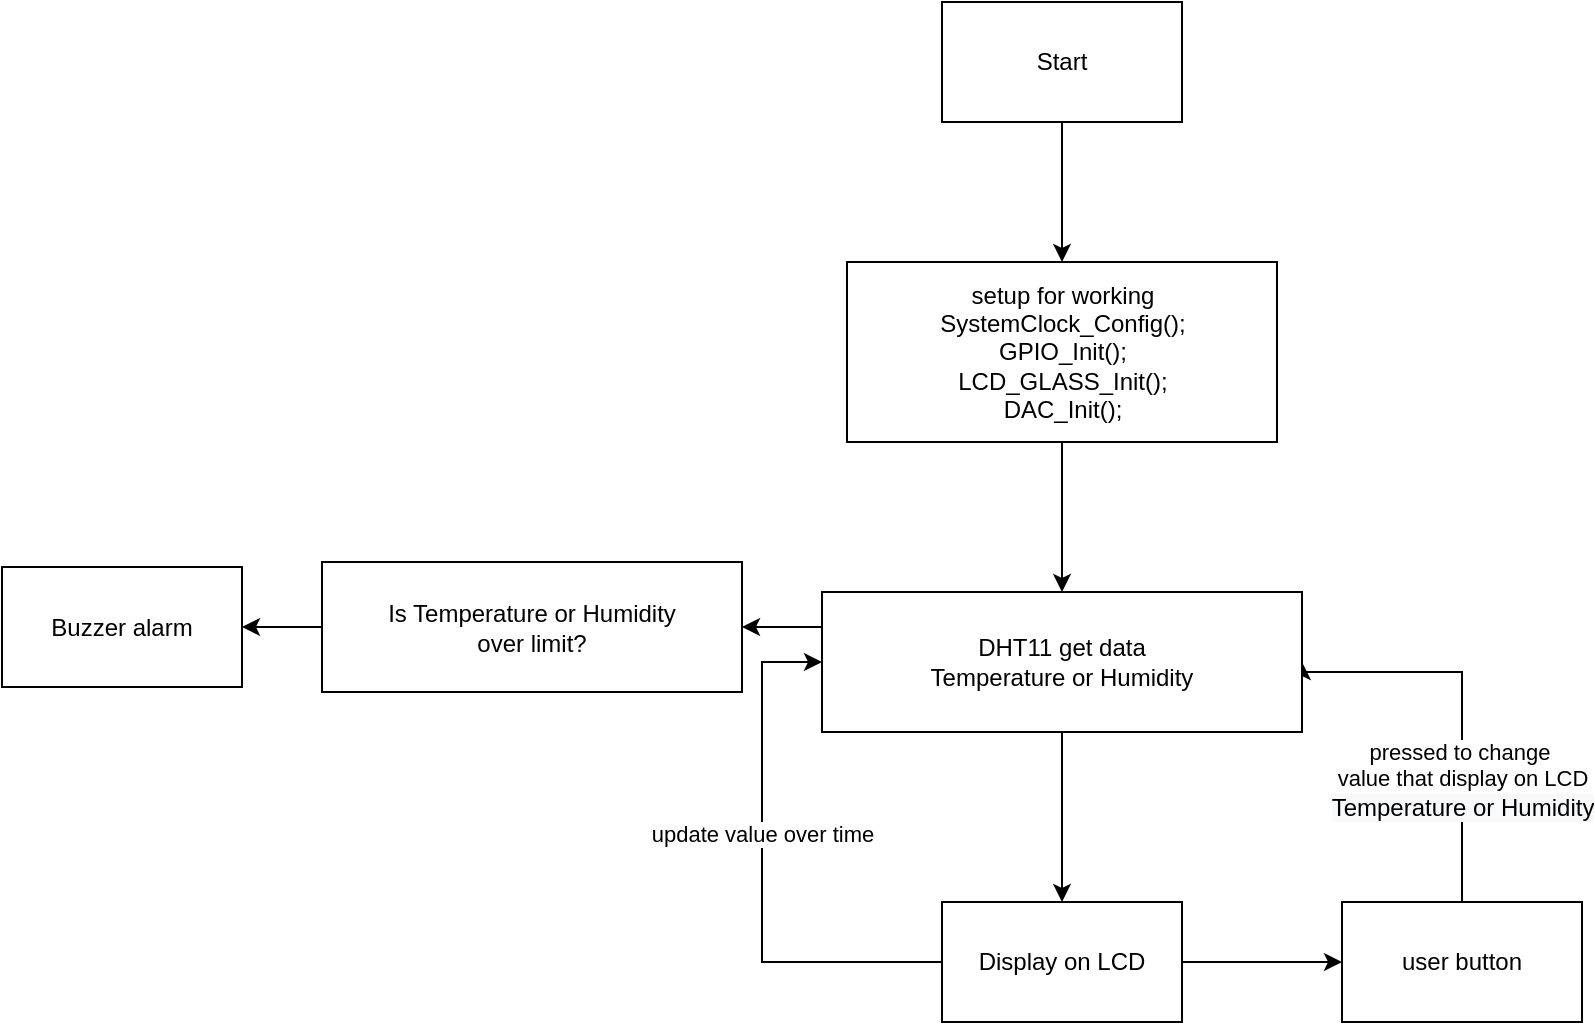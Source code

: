 <mxfile version="20.2.7" type="google"><diagram id="hWwx7uKUYP5o2O8MAMHt" name="flowchart"><mxGraphModel grid="1" page="1" gridSize="10" guides="1" tooltips="1" connect="1" arrows="1" fold="1" pageScale="1" pageWidth="850" pageHeight="1100" math="0" shadow="0"><root><mxCell id="0"/><mxCell id="1" parent="0"/><mxCell id="ss6CLmrahOXaeXvlsxak-7" value="" style="edgeStyle=orthogonalEdgeStyle;rounded=0;orthogonalLoop=1;jettySize=auto;html=1;" edge="1" parent="1" source="ss6CLmrahOXaeXvlsxak-1" target="ss6CLmrahOXaeXvlsxak-2"><mxGeometry relative="1" as="geometry"/></mxCell><mxCell id="ss6CLmrahOXaeXvlsxak-1" value="Start" style="rounded=0;whiteSpace=wrap;html=1;" vertex="1" parent="1"><mxGeometry x="490" y="180" width="120" height="60" as="geometry"/></mxCell><mxCell id="ss6CLmrahOXaeXvlsxak-8" value="" style="edgeStyle=orthogonalEdgeStyle;rounded=0;orthogonalLoop=1;jettySize=auto;html=1;" edge="1" parent="1" source="ss6CLmrahOXaeXvlsxak-2" target="ss6CLmrahOXaeXvlsxak-5"><mxGeometry relative="1" as="geometry"/></mxCell><mxCell id="ss6CLmrahOXaeXvlsxak-2" value="setup for working&lt;br&gt;SystemClock_Config();&lt;br&gt;GPIO_Init();&lt;br&gt;LCD_GLASS_Init();&lt;br&gt;DAC_Init();" style="rounded=0;whiteSpace=wrap;html=1;" vertex="1" parent="1"><mxGeometry x="442.5" y="310" width="215" height="90" as="geometry"/></mxCell><mxCell id="ss6CLmrahOXaeXvlsxak-15" value="pressed to change&amp;nbsp;&lt;br&gt;value that display on LCD&lt;br&gt;&lt;span style=&quot;font-size: 12px; background-color: rgb(248, 249, 250);&quot;&gt;Temperature or Humidity&lt;/span&gt;" style="edgeStyle=orthogonalEdgeStyle;rounded=0;orthogonalLoop=1;jettySize=auto;html=1;exitX=0.5;exitY=0;exitDx=0;exitDy=0;entryX=1;entryY=0.5;entryDx=0;entryDy=0;" edge="1" parent="1" source="ss6CLmrahOXaeXvlsxak-4" target="ss6CLmrahOXaeXvlsxak-5"><mxGeometry x="-0.384" relative="1" as="geometry"><mxPoint x="710" y="520" as="targetPoint"/><Array as="points"><mxPoint x="750" y="515"/></Array><mxPoint as="offset"/></mxGeometry></mxCell><mxCell id="ss6CLmrahOXaeXvlsxak-4" value="user button" style="rounded=0;whiteSpace=wrap;html=1;" vertex="1" parent="1"><mxGeometry x="690" y="630" width="120" height="60" as="geometry"/></mxCell><mxCell id="ss6CLmrahOXaeXvlsxak-12" value="" style="edgeStyle=orthogonalEdgeStyle;rounded=0;orthogonalLoop=1;jettySize=auto;html=1;" edge="1" parent="1" source="ss6CLmrahOXaeXvlsxak-5" target="ss6CLmrahOXaeXvlsxak-10"><mxGeometry relative="1" as="geometry"/></mxCell><mxCell id="ss6CLmrahOXaeXvlsxak-22" style="edgeStyle=orthogonalEdgeStyle;rounded=0;orthogonalLoop=1;jettySize=auto;html=1;exitX=0;exitY=0.25;exitDx=0;exitDy=0;entryX=1;entryY=0.5;entryDx=0;entryDy=0;" edge="1" parent="1" source="ss6CLmrahOXaeXvlsxak-5" target="ss6CLmrahOXaeXvlsxak-6"><mxGeometry relative="1" as="geometry"/></mxCell><mxCell id="ss6CLmrahOXaeXvlsxak-5" value="DHT11 get data&lt;br&gt;Temperature or Humidity" style="rounded=0;whiteSpace=wrap;html=1;" vertex="1" parent="1"><mxGeometry x="430" y="475" width="240" height="70" as="geometry"/></mxCell><mxCell id="ss6CLmrahOXaeXvlsxak-24" value="" style="edgeStyle=orthogonalEdgeStyle;rounded=0;orthogonalLoop=1;jettySize=auto;html=1;" edge="1" parent="1" source="ss6CLmrahOXaeXvlsxak-6" target="ss6CLmrahOXaeXvlsxak-23"><mxGeometry relative="1" as="geometry"/></mxCell><mxCell id="ss6CLmrahOXaeXvlsxak-6" value="Is Temperature or Humidity &lt;br&gt;over limit?" style="rounded=0;whiteSpace=wrap;html=1;" vertex="1" parent="1"><mxGeometry x="180" y="460" width="210" height="65" as="geometry"/></mxCell><mxCell id="ss6CLmrahOXaeXvlsxak-13" value="" style="edgeStyle=orthogonalEdgeStyle;rounded=0;orthogonalLoop=1;jettySize=auto;html=1;entryX=0;entryY=0.5;entryDx=0;entryDy=0;" edge="1" parent="1" source="ss6CLmrahOXaeXvlsxak-10" target="ss6CLmrahOXaeXvlsxak-4"><mxGeometry relative="1" as="geometry"><Array as="points"><mxPoint x="690" y="660"/></Array></mxGeometry></mxCell><mxCell id="ss6CLmrahOXaeXvlsxak-17" value="update value over time" style="edgeStyle=orthogonalEdgeStyle;rounded=0;orthogonalLoop=1;jettySize=auto;html=1;entryX=0;entryY=0.5;entryDx=0;entryDy=0;" edge="1" parent="1" source="ss6CLmrahOXaeXvlsxak-10" target="ss6CLmrahOXaeXvlsxak-5"><mxGeometry x="0.132" relative="1" as="geometry"><Array as="points"><mxPoint x="400" y="660"/><mxPoint x="400" y="510"/></Array><mxPoint y="-1" as="offset"/></mxGeometry></mxCell><mxCell id="ss6CLmrahOXaeXvlsxak-10" value="Display on LCD" style="rounded=0;whiteSpace=wrap;html=1;" vertex="1" parent="1"><mxGeometry x="490" y="630" width="120" height="60" as="geometry"/></mxCell><mxCell id="ss6CLmrahOXaeXvlsxak-23" value="Buzzer&amp;nbsp;alarm" style="rounded=0;whiteSpace=wrap;html=1;" vertex="1" parent="1"><mxGeometry x="20" y="462.5" width="120" height="60" as="geometry"/></mxCell></root></mxGraphModel></diagram></mxfile>